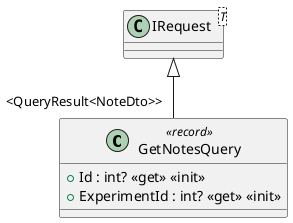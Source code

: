 @startuml
class GetNotesQuery <<record>> {
    + Id : int? <<get>> <<init>>
    + ExperimentId : int? <<get>> <<init>>
}
class "IRequest"<T> {
}
"IRequest" <|-- "<QueryResult<NoteDto>>" GetNotesQuery
@enduml
